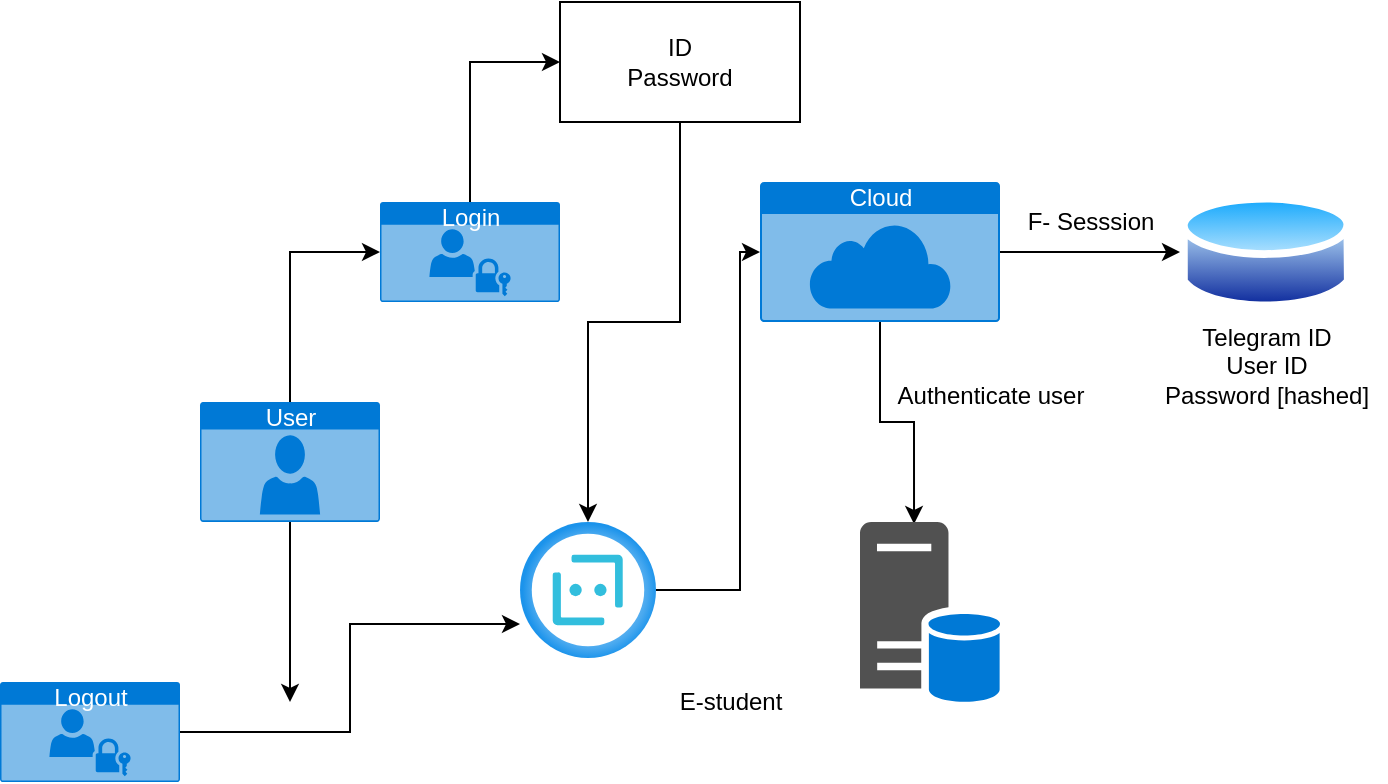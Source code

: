 <mxfile version="16.5.3" type="github">
  <diagram id="ebPstrQ0FBHa1j4KdBND" name="Page-1">
    <mxGraphModel dx="1102" dy="557" grid="1" gridSize="10" guides="1" tooltips="1" connect="1" arrows="1" fold="1" page="1" pageScale="1" pageWidth="850" pageHeight="1100" math="0" shadow="0">
      <root>
        <mxCell id="0" />
        <mxCell id="1" parent="0" />
        <mxCell id="WXxnnRnkJXuOlZ8MP3QX-31" style="edgeStyle=orthogonalEdgeStyle;rounded=0;orthogonalLoop=1;jettySize=auto;html=1;entryX=0;entryY=0.5;entryDx=0;entryDy=0;" edge="1" parent="1" source="WXxnnRnkJXuOlZ8MP3QX-3" target="WXxnnRnkJXuOlZ8MP3QX-5">
          <mxGeometry relative="1" as="geometry" />
        </mxCell>
        <mxCell id="WXxnnRnkJXuOlZ8MP3QX-3" value="Login" style="html=1;strokeColor=none;fillColor=#0079D6;labelPosition=center;verticalLabelPosition=middle;verticalAlign=top;align=center;fontSize=12;outlineConnect=0;spacingTop=-6;fontColor=#FFFFFF;sketch=0;shape=mxgraph.sitemap.login;" vertex="1" parent="1">
          <mxGeometry x="200" y="350" width="90" height="50" as="geometry" />
        </mxCell>
        <mxCell id="WXxnnRnkJXuOlZ8MP3QX-35" style="edgeStyle=orthogonalEdgeStyle;rounded=0;orthogonalLoop=1;jettySize=auto;html=1;" edge="1" parent="1" source="WXxnnRnkJXuOlZ8MP3QX-5" target="WXxnnRnkJXuOlZ8MP3QX-14">
          <mxGeometry relative="1" as="geometry" />
        </mxCell>
        <mxCell id="WXxnnRnkJXuOlZ8MP3QX-5" value="ID&lt;br&gt;Password" style="rounded=0;whiteSpace=wrap;html=1;" vertex="1" parent="1">
          <mxGeometry x="290" y="250" width="120" height="60" as="geometry" />
        </mxCell>
        <mxCell id="WXxnnRnkJXuOlZ8MP3QX-10" style="edgeStyle=orthogonalEdgeStyle;rounded=0;orthogonalLoop=1;jettySize=auto;html=1;" edge="1" parent="1" source="WXxnnRnkJXuOlZ8MP3QX-7" target="WXxnnRnkJXuOlZ8MP3QX-9">
          <mxGeometry relative="1" as="geometry" />
        </mxCell>
        <mxCell id="WXxnnRnkJXuOlZ8MP3QX-25" style="edgeStyle=orthogonalEdgeStyle;rounded=0;orthogonalLoop=1;jettySize=auto;html=1;entryX=0.386;entryY=0.011;entryDx=0;entryDy=0;entryPerimeter=0;" edge="1" parent="1" source="WXxnnRnkJXuOlZ8MP3QX-7" target="WXxnnRnkJXuOlZ8MP3QX-19">
          <mxGeometry relative="1" as="geometry" />
        </mxCell>
        <mxCell id="WXxnnRnkJXuOlZ8MP3QX-7" value="Cloud" style="html=1;strokeColor=none;fillColor=#0079D6;labelPosition=center;verticalLabelPosition=middle;verticalAlign=top;align=center;fontSize=12;outlineConnect=0;spacingTop=-6;fontColor=#FFFFFF;sketch=0;shape=mxgraph.sitemap.cloud;" vertex="1" parent="1">
          <mxGeometry x="390" y="340" width="120" height="70" as="geometry" />
        </mxCell>
        <mxCell id="WXxnnRnkJXuOlZ8MP3QX-9" value="" style="aspect=fixed;perimeter=ellipsePerimeter;html=1;align=center;shadow=0;dashed=0;spacingTop=3;image;image=img/lib/active_directory/database.svg;" vertex="1" parent="1">
          <mxGeometry x="600" y="343.25" width="85.81" height="63.5" as="geometry" />
        </mxCell>
        <mxCell id="WXxnnRnkJXuOlZ8MP3QX-11" value="&lt;div&gt;Telegram ID&lt;/div&gt;&lt;div&gt;User ID&lt;/div&gt;&lt;div&gt;Password [hashed]&lt;br&gt;&lt;/div&gt;" style="text;html=1;align=center;verticalAlign=middle;resizable=0;points=[];autosize=1;strokeColor=none;fillColor=none;" vertex="1" parent="1">
          <mxGeometry x="582.91" y="406.75" width="120" height="50" as="geometry" />
        </mxCell>
        <mxCell id="WXxnnRnkJXuOlZ8MP3QX-29" style="edgeStyle=orthogonalEdgeStyle;rounded=0;orthogonalLoop=1;jettySize=auto;html=1;entryX=0;entryY=0.5;entryDx=0;entryDy=0;entryPerimeter=0;" edge="1" parent="1" source="WXxnnRnkJXuOlZ8MP3QX-12" target="WXxnnRnkJXuOlZ8MP3QX-3">
          <mxGeometry relative="1" as="geometry" />
        </mxCell>
        <mxCell id="WXxnnRnkJXuOlZ8MP3QX-38" style="edgeStyle=orthogonalEdgeStyle;rounded=0;orthogonalLoop=1;jettySize=auto;html=1;entryX=0.5;entryY=0;entryDx=0;entryDy=0;entryPerimeter=0;" edge="1" parent="1" source="WXxnnRnkJXuOlZ8MP3QX-12">
          <mxGeometry relative="1" as="geometry">
            <mxPoint x="155" y="600" as="targetPoint" />
          </mxGeometry>
        </mxCell>
        <mxCell id="WXxnnRnkJXuOlZ8MP3QX-12" value="User" style="html=1;strokeColor=none;fillColor=#0079D6;labelPosition=center;verticalLabelPosition=middle;verticalAlign=top;align=center;fontSize=12;outlineConnect=0;spacingTop=-6;fontColor=#FFFFFF;sketch=0;shape=mxgraph.sitemap.user;" vertex="1" parent="1">
          <mxGeometry x="110" y="450" width="90" height="60" as="geometry" />
        </mxCell>
        <mxCell id="WXxnnRnkJXuOlZ8MP3QX-36" style="edgeStyle=orthogonalEdgeStyle;rounded=0;orthogonalLoop=1;jettySize=auto;html=1;" edge="1" parent="1" source="WXxnnRnkJXuOlZ8MP3QX-14" target="WXxnnRnkJXuOlZ8MP3QX-7">
          <mxGeometry relative="1" as="geometry">
            <Array as="points">
              <mxPoint x="380" y="544" />
              <mxPoint x="380" y="375" />
            </Array>
          </mxGeometry>
        </mxCell>
        <mxCell id="WXxnnRnkJXuOlZ8MP3QX-14" value="" style="aspect=fixed;html=1;points=[];align=center;image;fontSize=12;image=img/lib/azure2/ai_machine_learning/Bot_Services.svg;" vertex="1" parent="1">
          <mxGeometry x="270" y="510" width="68" height="68" as="geometry" />
        </mxCell>
        <mxCell id="WXxnnRnkJXuOlZ8MP3QX-19" value="" style="sketch=0;pointerEvents=1;shadow=0;dashed=0;html=1;strokeColor=none;labelPosition=center;verticalLabelPosition=bottom;verticalAlign=top;align=center;fillColor=#515151;shape=mxgraph.mscae.system_center.primary_site" vertex="1" parent="1">
          <mxGeometry x="440" y="510" width="70" height="90" as="geometry" />
        </mxCell>
        <mxCell id="WXxnnRnkJXuOlZ8MP3QX-21" value="E-student" style="text;html=1;align=center;verticalAlign=middle;resizable=0;points=[];autosize=1;strokeColor=none;fillColor=none;" vertex="1" parent="1">
          <mxGeometry x="340" y="590" width="70" height="20" as="geometry" />
        </mxCell>
        <mxCell id="WXxnnRnkJXuOlZ8MP3QX-22" value="F- Sesssion" style="text;html=1;align=center;verticalAlign=middle;resizable=0;points=[];autosize=1;strokeColor=none;fillColor=none;" vertex="1" parent="1">
          <mxGeometry x="515" y="350" width="80" height="20" as="geometry" />
        </mxCell>
        <mxCell id="WXxnnRnkJXuOlZ8MP3QX-26" value="Authenticate user" style="text;html=1;align=center;verticalAlign=middle;resizable=0;points=[];autosize=1;strokeColor=none;fillColor=none;" vertex="1" parent="1">
          <mxGeometry x="450" y="436.75" width="110" height="20" as="geometry" />
        </mxCell>
        <mxCell id="WXxnnRnkJXuOlZ8MP3QX-39" style="edgeStyle=orthogonalEdgeStyle;rounded=0;orthogonalLoop=1;jettySize=auto;html=1;entryX=0;entryY=0.75;entryDx=0;entryDy=0;entryPerimeter=0;" edge="1" parent="1" source="WXxnnRnkJXuOlZ8MP3QX-37" target="WXxnnRnkJXuOlZ8MP3QX-14">
          <mxGeometry relative="1" as="geometry" />
        </mxCell>
        <mxCell id="WXxnnRnkJXuOlZ8MP3QX-37" value="Logout" style="html=1;strokeColor=none;fillColor=#0079D6;labelPosition=center;verticalLabelPosition=middle;verticalAlign=top;align=center;fontSize=12;outlineConnect=0;spacingTop=-6;fontColor=#FFFFFF;sketch=0;shape=mxgraph.sitemap.login;" vertex="1" parent="1">
          <mxGeometry x="10" y="590" width="90" height="50" as="geometry" />
        </mxCell>
      </root>
    </mxGraphModel>
  </diagram>
</mxfile>

